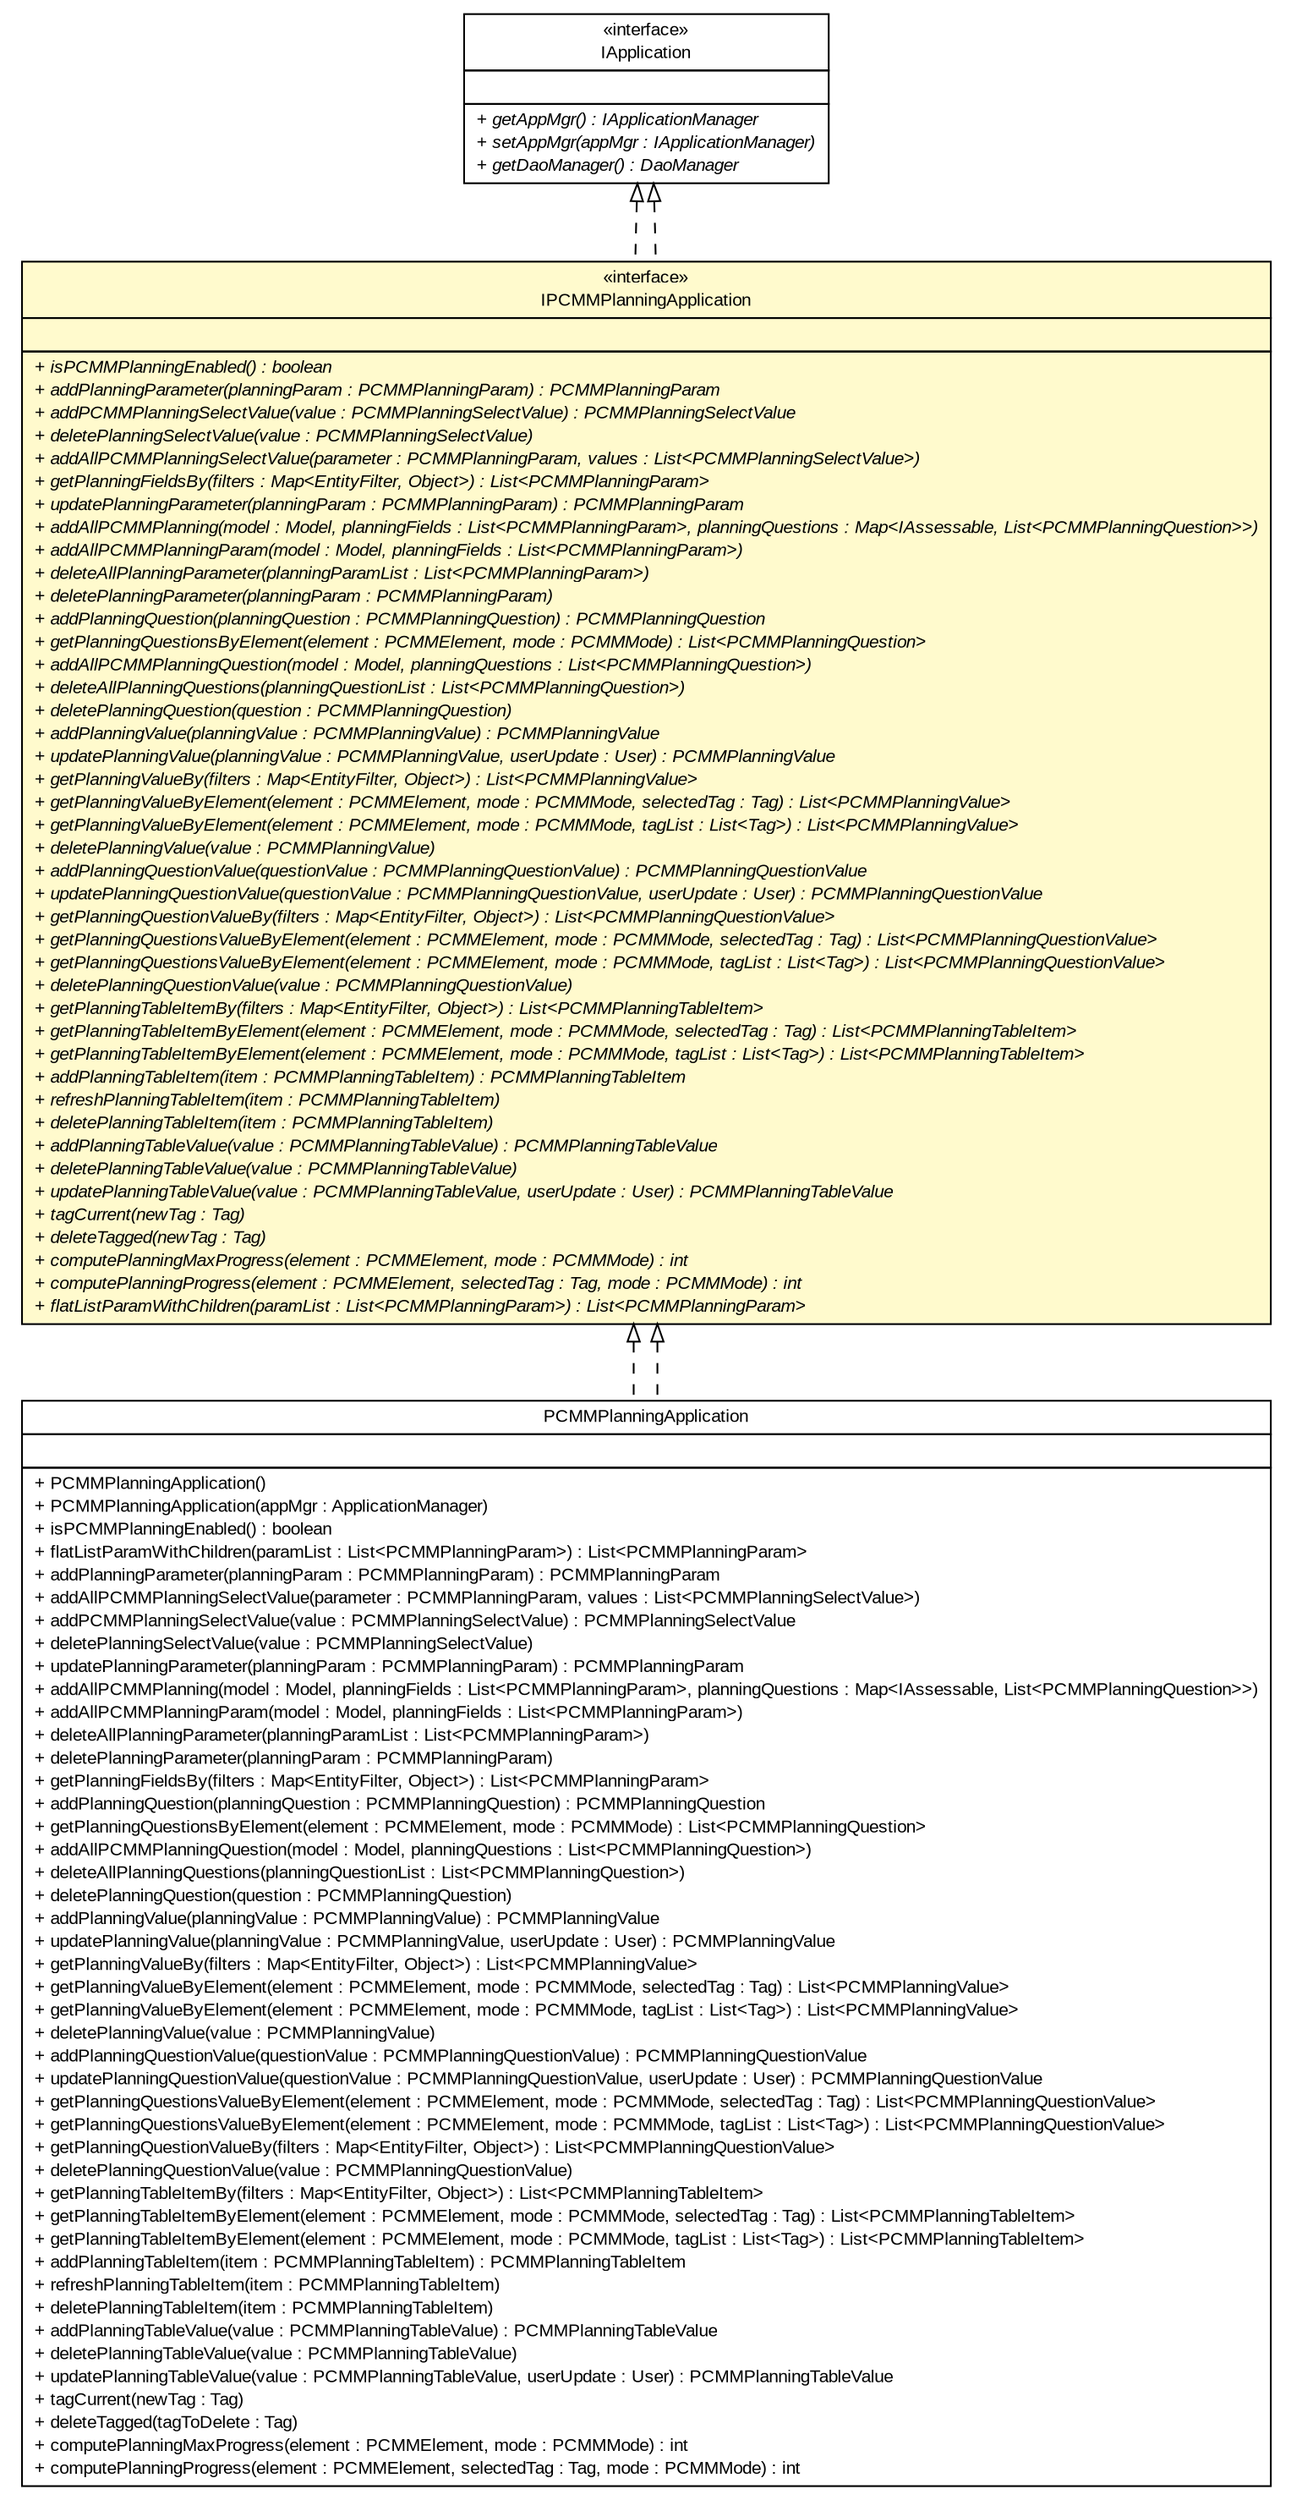 #!/usr/local/bin/dot
#
# Class diagram 
# Generated by UMLGraph version R5_6-24-gf6e263 (http://www.umlgraph.org/)
#

digraph G {
	edge [fontname="arial",fontsize=10,labelfontname="arial",labelfontsize=10];
	node [fontname="arial",fontsize=10,shape=plaintext];
	nodesep=0.25;
	ranksep=0.5;
	// gov.sandia.cf.application.IApplication
	c174710 [label=<<table title="gov.sandia.cf.application.IApplication" border="0" cellborder="1" cellspacing="0" cellpadding="2" port="p" href="./IApplication.html">
		<tr><td><table border="0" cellspacing="0" cellpadding="1">
<tr><td align="center" balign="center"> &#171;interface&#187; </td></tr>
<tr><td align="center" balign="center"> IApplication </td></tr>
		</table></td></tr>
		<tr><td><table border="0" cellspacing="0" cellpadding="1">
<tr><td align="left" balign="left">  </td></tr>
		</table></td></tr>
		<tr><td><table border="0" cellspacing="0" cellpadding="1">
<tr><td align="left" balign="left"><font face="arial italic" point-size="10.0"> + getAppMgr() : IApplicationManager </font></td></tr>
<tr><td align="left" balign="left"><font face="arial italic" point-size="10.0"> + setAppMgr(appMgr : IApplicationManager) </font></td></tr>
<tr><td align="left" balign="left"><font face="arial italic" point-size="10.0"> + getDaoManager() : DaoManager </font></td></tr>
		</table></td></tr>
		</table>>, URL="./IApplication.html", fontname="arial", fontcolor="black", fontsize=10.0];
	// gov.sandia.cf.application.impl.PCMMPlanningApplication
	c174739 [label=<<table title="gov.sandia.cf.application.impl.PCMMPlanningApplication" border="0" cellborder="1" cellspacing="0" cellpadding="2" port="p" href="./impl/PCMMPlanningApplication.html">
		<tr><td><table border="0" cellspacing="0" cellpadding="1">
<tr><td align="center" balign="center"> PCMMPlanningApplication </td></tr>
		</table></td></tr>
		<tr><td><table border="0" cellspacing="0" cellpadding="1">
<tr><td align="left" balign="left">  </td></tr>
		</table></td></tr>
		<tr><td><table border="0" cellspacing="0" cellpadding="1">
<tr><td align="left" balign="left"> + PCMMPlanningApplication() </td></tr>
<tr><td align="left" balign="left"> + PCMMPlanningApplication(appMgr : ApplicationManager) </td></tr>
<tr><td align="left" balign="left"> + isPCMMPlanningEnabled() : boolean </td></tr>
<tr><td align="left" balign="left"> + flatListParamWithChildren(paramList : List&lt;PCMMPlanningParam&gt;) : List&lt;PCMMPlanningParam&gt; </td></tr>
<tr><td align="left" balign="left"> + addPlanningParameter(planningParam : PCMMPlanningParam) : PCMMPlanningParam </td></tr>
<tr><td align="left" balign="left"> + addAllPCMMPlanningSelectValue(parameter : PCMMPlanningParam, values : List&lt;PCMMPlanningSelectValue&gt;) </td></tr>
<tr><td align="left" balign="left"> + addPCMMPlanningSelectValue(value : PCMMPlanningSelectValue) : PCMMPlanningSelectValue </td></tr>
<tr><td align="left" balign="left"> + deletePlanningSelectValue(value : PCMMPlanningSelectValue) </td></tr>
<tr><td align="left" balign="left"> + updatePlanningParameter(planningParam : PCMMPlanningParam) : PCMMPlanningParam </td></tr>
<tr><td align="left" balign="left"> + addAllPCMMPlanning(model : Model, planningFields : List&lt;PCMMPlanningParam&gt;, planningQuestions : Map&lt;IAssessable, List&lt;PCMMPlanningQuestion&gt;&gt;) </td></tr>
<tr><td align="left" balign="left"> + addAllPCMMPlanningParam(model : Model, planningFields : List&lt;PCMMPlanningParam&gt;) </td></tr>
<tr><td align="left" balign="left"> + deleteAllPlanningParameter(planningParamList : List&lt;PCMMPlanningParam&gt;) </td></tr>
<tr><td align="left" balign="left"> + deletePlanningParameter(planningParam : PCMMPlanningParam) </td></tr>
<tr><td align="left" balign="left"> + getPlanningFieldsBy(filters : Map&lt;EntityFilter, Object&gt;) : List&lt;PCMMPlanningParam&gt; </td></tr>
<tr><td align="left" balign="left"> + addPlanningQuestion(planningQuestion : PCMMPlanningQuestion) : PCMMPlanningQuestion </td></tr>
<tr><td align="left" balign="left"> + getPlanningQuestionsByElement(element : PCMMElement, mode : PCMMMode) : List&lt;PCMMPlanningQuestion&gt; </td></tr>
<tr><td align="left" balign="left"> + addAllPCMMPlanningQuestion(model : Model, planningQuestions : List&lt;PCMMPlanningQuestion&gt;) </td></tr>
<tr><td align="left" balign="left"> + deleteAllPlanningQuestions(planningQuestionList : List&lt;PCMMPlanningQuestion&gt;) </td></tr>
<tr><td align="left" balign="left"> + deletePlanningQuestion(question : PCMMPlanningQuestion) </td></tr>
<tr><td align="left" balign="left"> + addPlanningValue(planningValue : PCMMPlanningValue) : PCMMPlanningValue </td></tr>
<tr><td align="left" balign="left"> + updatePlanningValue(planningValue : PCMMPlanningValue, userUpdate : User) : PCMMPlanningValue </td></tr>
<tr><td align="left" balign="left"> + getPlanningValueBy(filters : Map&lt;EntityFilter, Object&gt;) : List&lt;PCMMPlanningValue&gt; </td></tr>
<tr><td align="left" balign="left"> + getPlanningValueByElement(element : PCMMElement, mode : PCMMMode, selectedTag : Tag) : List&lt;PCMMPlanningValue&gt; </td></tr>
<tr><td align="left" balign="left"> + getPlanningValueByElement(element : PCMMElement, mode : PCMMMode, tagList : List&lt;Tag&gt;) : List&lt;PCMMPlanningValue&gt; </td></tr>
<tr><td align="left" balign="left"> + deletePlanningValue(value : PCMMPlanningValue) </td></tr>
<tr><td align="left" balign="left"> + addPlanningQuestionValue(questionValue : PCMMPlanningQuestionValue) : PCMMPlanningQuestionValue </td></tr>
<tr><td align="left" balign="left"> + updatePlanningQuestionValue(questionValue : PCMMPlanningQuestionValue, userUpdate : User) : PCMMPlanningQuestionValue </td></tr>
<tr><td align="left" balign="left"> + getPlanningQuestionsValueByElement(element : PCMMElement, mode : PCMMMode, selectedTag : Tag) : List&lt;PCMMPlanningQuestionValue&gt; </td></tr>
<tr><td align="left" balign="left"> + getPlanningQuestionsValueByElement(element : PCMMElement, mode : PCMMMode, tagList : List&lt;Tag&gt;) : List&lt;PCMMPlanningQuestionValue&gt; </td></tr>
<tr><td align="left" balign="left"> + getPlanningQuestionValueBy(filters : Map&lt;EntityFilter, Object&gt;) : List&lt;PCMMPlanningQuestionValue&gt; </td></tr>
<tr><td align="left" balign="left"> + deletePlanningQuestionValue(value : PCMMPlanningQuestionValue) </td></tr>
<tr><td align="left" balign="left"> + getPlanningTableItemBy(filters : Map&lt;EntityFilter, Object&gt;) : List&lt;PCMMPlanningTableItem&gt; </td></tr>
<tr><td align="left" balign="left"> + getPlanningTableItemByElement(element : PCMMElement, mode : PCMMMode, selectedTag : Tag) : List&lt;PCMMPlanningTableItem&gt; </td></tr>
<tr><td align="left" balign="left"> + getPlanningTableItemByElement(element : PCMMElement, mode : PCMMMode, tagList : List&lt;Tag&gt;) : List&lt;PCMMPlanningTableItem&gt; </td></tr>
<tr><td align="left" balign="left"> + addPlanningTableItem(item : PCMMPlanningTableItem) : PCMMPlanningTableItem </td></tr>
<tr><td align="left" balign="left"> + refreshPlanningTableItem(item : PCMMPlanningTableItem) </td></tr>
<tr><td align="left" balign="left"> + deletePlanningTableItem(item : PCMMPlanningTableItem) </td></tr>
<tr><td align="left" balign="left"> + addPlanningTableValue(value : PCMMPlanningTableValue) : PCMMPlanningTableValue </td></tr>
<tr><td align="left" balign="left"> + deletePlanningTableValue(value : PCMMPlanningTableValue) </td></tr>
<tr><td align="left" balign="left"> + updatePlanningTableValue(value : PCMMPlanningTableValue, userUpdate : User) : PCMMPlanningTableValue </td></tr>
<tr><td align="left" balign="left"> + tagCurrent(newTag : Tag) </td></tr>
<tr><td align="left" balign="left"> + deleteTagged(tagToDelete : Tag) </td></tr>
<tr><td align="left" balign="left"> + computePlanningMaxProgress(element : PCMMElement, mode : PCMMMode) : int </td></tr>
<tr><td align="left" balign="left"> + computePlanningProgress(element : PCMMElement, selectedTag : Tag, mode : PCMMMode) : int </td></tr>
		</table></td></tr>
		</table>>, URL="./impl/PCMMPlanningApplication.html", fontname="arial", fontcolor="black", fontsize=10.0];
	// gov.sandia.cf.application.IPCMMPlanningApplication
	c174751 [label=<<table title="gov.sandia.cf.application.IPCMMPlanningApplication" border="0" cellborder="1" cellspacing="0" cellpadding="2" port="p" bgcolor="lemonChiffon" href="./IPCMMPlanningApplication.html">
		<tr><td><table border="0" cellspacing="0" cellpadding="1">
<tr><td align="center" balign="center"> &#171;interface&#187; </td></tr>
<tr><td align="center" balign="center"> IPCMMPlanningApplication </td></tr>
		</table></td></tr>
		<tr><td><table border="0" cellspacing="0" cellpadding="1">
<tr><td align="left" balign="left">  </td></tr>
		</table></td></tr>
		<tr><td><table border="0" cellspacing="0" cellpadding="1">
<tr><td align="left" balign="left"><font face="arial italic" point-size="10.0"> + isPCMMPlanningEnabled() : boolean </font></td></tr>
<tr><td align="left" balign="left"><font face="arial italic" point-size="10.0"> + addPlanningParameter(planningParam : PCMMPlanningParam) : PCMMPlanningParam </font></td></tr>
<tr><td align="left" balign="left"><font face="arial italic" point-size="10.0"> + addPCMMPlanningSelectValue(value : PCMMPlanningSelectValue) : PCMMPlanningSelectValue </font></td></tr>
<tr><td align="left" balign="left"><font face="arial italic" point-size="10.0"> + deletePlanningSelectValue(value : PCMMPlanningSelectValue) </font></td></tr>
<tr><td align="left" balign="left"><font face="arial italic" point-size="10.0"> + addAllPCMMPlanningSelectValue(parameter : PCMMPlanningParam, values : List&lt;PCMMPlanningSelectValue&gt;) </font></td></tr>
<tr><td align="left" balign="left"><font face="arial italic" point-size="10.0"> + getPlanningFieldsBy(filters : Map&lt;EntityFilter, Object&gt;) : List&lt;PCMMPlanningParam&gt; </font></td></tr>
<tr><td align="left" balign="left"><font face="arial italic" point-size="10.0"> + updatePlanningParameter(planningParam : PCMMPlanningParam) : PCMMPlanningParam </font></td></tr>
<tr><td align="left" balign="left"><font face="arial italic" point-size="10.0"> + addAllPCMMPlanning(model : Model, planningFields : List&lt;PCMMPlanningParam&gt;, planningQuestions : Map&lt;IAssessable, List&lt;PCMMPlanningQuestion&gt;&gt;) </font></td></tr>
<tr><td align="left" balign="left"><font face="arial italic" point-size="10.0"> + addAllPCMMPlanningParam(model : Model, planningFields : List&lt;PCMMPlanningParam&gt;) </font></td></tr>
<tr><td align="left" balign="left"><font face="arial italic" point-size="10.0"> + deleteAllPlanningParameter(planningParamList : List&lt;PCMMPlanningParam&gt;) </font></td></tr>
<tr><td align="left" balign="left"><font face="arial italic" point-size="10.0"> + deletePlanningParameter(planningParam : PCMMPlanningParam) </font></td></tr>
<tr><td align="left" balign="left"><font face="arial italic" point-size="10.0"> + addPlanningQuestion(planningQuestion : PCMMPlanningQuestion) : PCMMPlanningQuestion </font></td></tr>
<tr><td align="left" balign="left"><font face="arial italic" point-size="10.0"> + getPlanningQuestionsByElement(element : PCMMElement, mode : PCMMMode) : List&lt;PCMMPlanningQuestion&gt; </font></td></tr>
<tr><td align="left" balign="left"><font face="arial italic" point-size="10.0"> + addAllPCMMPlanningQuestion(model : Model, planningQuestions : List&lt;PCMMPlanningQuestion&gt;) </font></td></tr>
<tr><td align="left" balign="left"><font face="arial italic" point-size="10.0"> + deleteAllPlanningQuestions(planningQuestionList : List&lt;PCMMPlanningQuestion&gt;) </font></td></tr>
<tr><td align="left" balign="left"><font face="arial italic" point-size="10.0"> + deletePlanningQuestion(question : PCMMPlanningQuestion) </font></td></tr>
<tr><td align="left" balign="left"><font face="arial italic" point-size="10.0"> + addPlanningValue(planningValue : PCMMPlanningValue) : PCMMPlanningValue </font></td></tr>
<tr><td align="left" balign="left"><font face="arial italic" point-size="10.0"> + updatePlanningValue(planningValue : PCMMPlanningValue, userUpdate : User) : PCMMPlanningValue </font></td></tr>
<tr><td align="left" balign="left"><font face="arial italic" point-size="10.0"> + getPlanningValueBy(filters : Map&lt;EntityFilter, Object&gt;) : List&lt;PCMMPlanningValue&gt; </font></td></tr>
<tr><td align="left" balign="left"><font face="arial italic" point-size="10.0"> + getPlanningValueByElement(element : PCMMElement, mode : PCMMMode, selectedTag : Tag) : List&lt;PCMMPlanningValue&gt; </font></td></tr>
<tr><td align="left" balign="left"><font face="arial italic" point-size="10.0"> + getPlanningValueByElement(element : PCMMElement, mode : PCMMMode, tagList : List&lt;Tag&gt;) : List&lt;PCMMPlanningValue&gt; </font></td></tr>
<tr><td align="left" balign="left"><font face="arial italic" point-size="10.0"> + deletePlanningValue(value : PCMMPlanningValue) </font></td></tr>
<tr><td align="left" balign="left"><font face="arial italic" point-size="10.0"> + addPlanningQuestionValue(questionValue : PCMMPlanningQuestionValue) : PCMMPlanningQuestionValue </font></td></tr>
<tr><td align="left" balign="left"><font face="arial italic" point-size="10.0"> + updatePlanningQuestionValue(questionValue : PCMMPlanningQuestionValue, userUpdate : User) : PCMMPlanningQuestionValue </font></td></tr>
<tr><td align="left" balign="left"><font face="arial italic" point-size="10.0"> + getPlanningQuestionValueBy(filters : Map&lt;EntityFilter, Object&gt;) : List&lt;PCMMPlanningQuestionValue&gt; </font></td></tr>
<tr><td align="left" balign="left"><font face="arial italic" point-size="10.0"> + getPlanningQuestionsValueByElement(element : PCMMElement, mode : PCMMMode, selectedTag : Tag) : List&lt;PCMMPlanningQuestionValue&gt; </font></td></tr>
<tr><td align="left" balign="left"><font face="arial italic" point-size="10.0"> + getPlanningQuestionsValueByElement(element : PCMMElement, mode : PCMMMode, tagList : List&lt;Tag&gt;) : List&lt;PCMMPlanningQuestionValue&gt; </font></td></tr>
<tr><td align="left" balign="left"><font face="arial italic" point-size="10.0"> + deletePlanningQuestionValue(value : PCMMPlanningQuestionValue) </font></td></tr>
<tr><td align="left" balign="left"><font face="arial italic" point-size="10.0"> + getPlanningTableItemBy(filters : Map&lt;EntityFilter, Object&gt;) : List&lt;PCMMPlanningTableItem&gt; </font></td></tr>
<tr><td align="left" balign="left"><font face="arial italic" point-size="10.0"> + getPlanningTableItemByElement(element : PCMMElement, mode : PCMMMode, selectedTag : Tag) : List&lt;PCMMPlanningTableItem&gt; </font></td></tr>
<tr><td align="left" balign="left"><font face="arial italic" point-size="10.0"> + getPlanningTableItemByElement(element : PCMMElement, mode : PCMMMode, tagList : List&lt;Tag&gt;) : List&lt;PCMMPlanningTableItem&gt; </font></td></tr>
<tr><td align="left" balign="left"><font face="arial italic" point-size="10.0"> + addPlanningTableItem(item : PCMMPlanningTableItem) : PCMMPlanningTableItem </font></td></tr>
<tr><td align="left" balign="left"><font face="arial italic" point-size="10.0"> + refreshPlanningTableItem(item : PCMMPlanningTableItem) </font></td></tr>
<tr><td align="left" balign="left"><font face="arial italic" point-size="10.0"> + deletePlanningTableItem(item : PCMMPlanningTableItem) </font></td></tr>
<tr><td align="left" balign="left"><font face="arial italic" point-size="10.0"> + addPlanningTableValue(value : PCMMPlanningTableValue) : PCMMPlanningTableValue </font></td></tr>
<tr><td align="left" balign="left"><font face="arial italic" point-size="10.0"> + deletePlanningTableValue(value : PCMMPlanningTableValue) </font></td></tr>
<tr><td align="left" balign="left"><font face="arial italic" point-size="10.0"> + updatePlanningTableValue(value : PCMMPlanningTableValue, userUpdate : User) : PCMMPlanningTableValue </font></td></tr>
<tr><td align="left" balign="left"><font face="arial italic" point-size="10.0"> + tagCurrent(newTag : Tag) </font></td></tr>
<tr><td align="left" balign="left"><font face="arial italic" point-size="10.0"> + deleteTagged(newTag : Tag) </font></td></tr>
<tr><td align="left" balign="left"><font face="arial italic" point-size="10.0"> + computePlanningMaxProgress(element : PCMMElement, mode : PCMMMode) : int </font></td></tr>
<tr><td align="left" balign="left"><font face="arial italic" point-size="10.0"> + computePlanningProgress(element : PCMMElement, selectedTag : Tag, mode : PCMMMode) : int </font></td></tr>
<tr><td align="left" balign="left"><font face="arial italic" point-size="10.0"> + flatListParamWithChildren(paramList : List&lt;PCMMPlanningParam&gt;) : List&lt;PCMMPlanningParam&gt; </font></td></tr>
		</table></td></tr>
		</table>>, URL="./IPCMMPlanningApplication.html", fontname="arial", fontcolor="black", fontsize=10.0];
	//gov.sandia.cf.application.impl.PCMMPlanningApplication implements gov.sandia.cf.application.IPCMMPlanningApplication
	c174751:p -> c174739:p [dir=back,arrowtail=empty,style=dashed];
	//gov.sandia.cf.application.IPCMMPlanningApplication implements gov.sandia.cf.application.IApplication
	c174710:p -> c174751:p [dir=back,arrowtail=empty,style=dashed];
	//gov.sandia.cf.application.IPCMMPlanningApplication implements gov.sandia.cf.application.IApplication
	c174710:p -> c174751:p [dir=back,arrowtail=empty,style=dashed];
	//gov.sandia.cf.application.impl.PCMMPlanningApplication implements gov.sandia.cf.application.IPCMMPlanningApplication
	c174751:p -> c174739:p [dir=back,arrowtail=empty,style=dashed];
}

